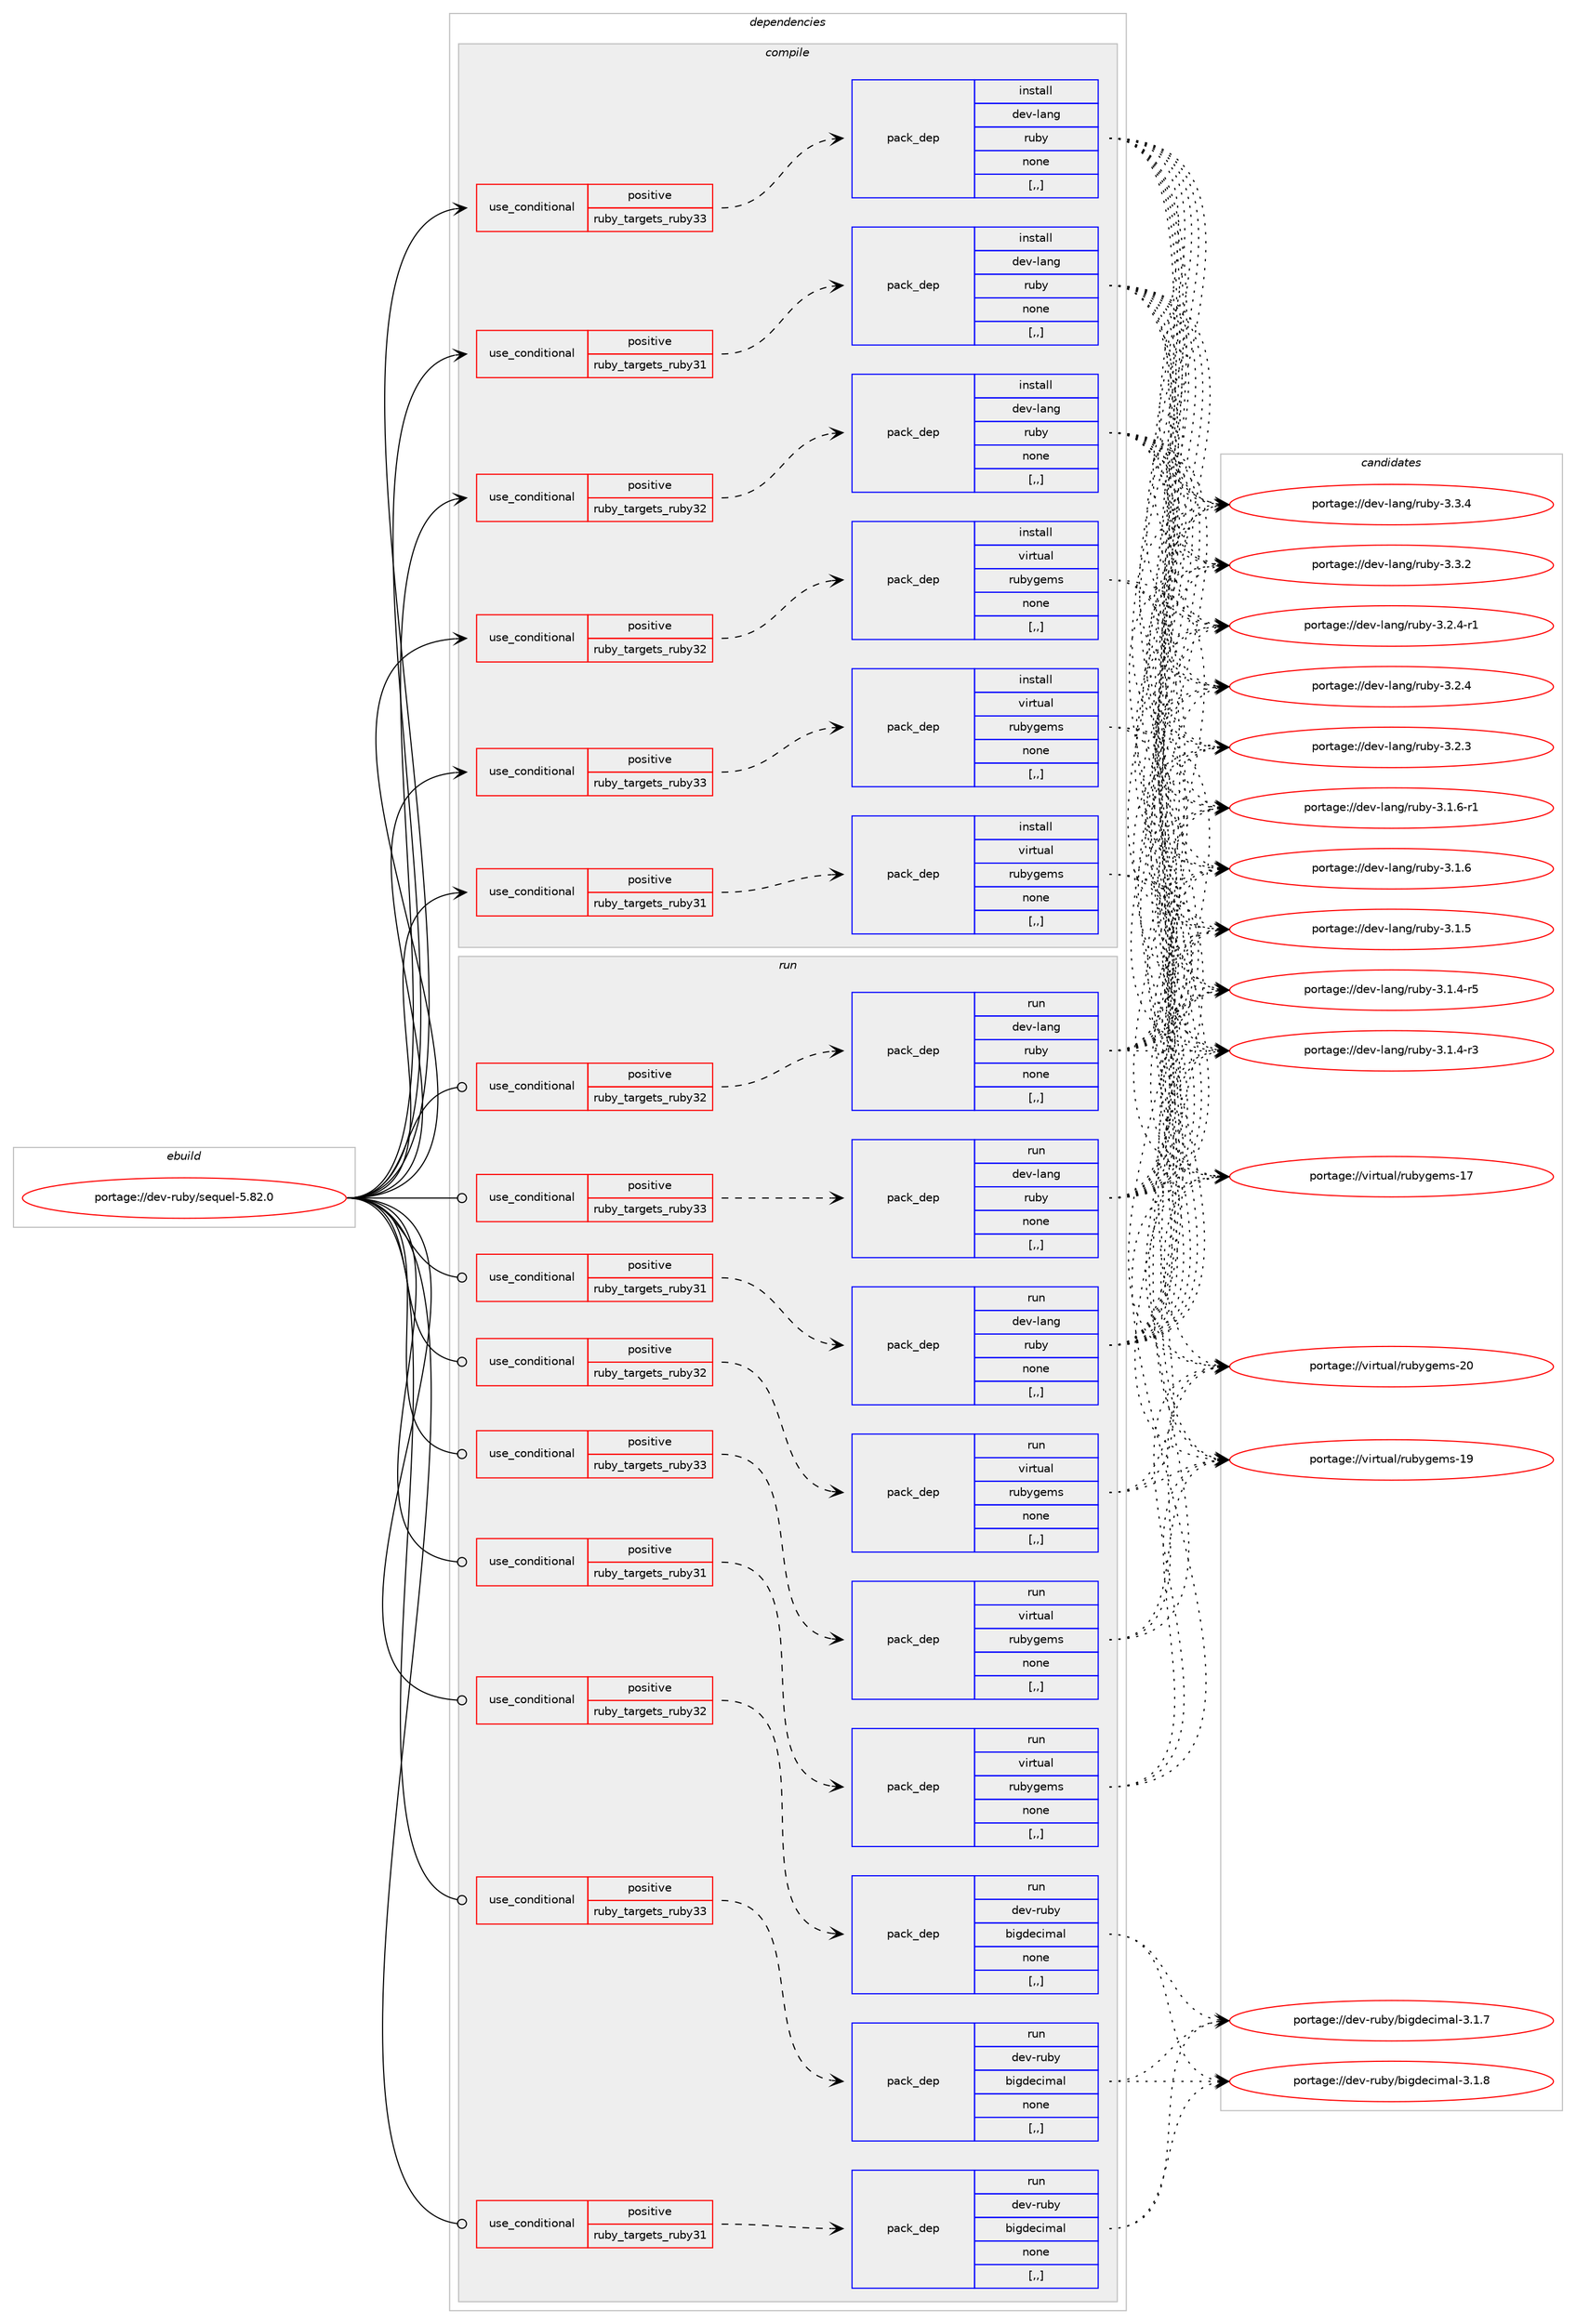 digraph prolog {

# *************
# Graph options
# *************

newrank=true;
concentrate=true;
compound=true;
graph [rankdir=LR,fontname=Helvetica,fontsize=10,ranksep=1.5];#, ranksep=2.5, nodesep=0.2];
edge  [arrowhead=vee];
node  [fontname=Helvetica,fontsize=10];

# **********
# The ebuild
# **********

subgraph cluster_leftcol {
color=gray;
rank=same;
label=<<i>ebuild</i>>;
id [label="portage://dev-ruby/sequel-5.82.0", color=red, width=4, href="../dev-ruby/sequel-5.82.0.svg"];
}

# ****************
# The dependencies
# ****************

subgraph cluster_midcol {
color=gray;
label=<<i>dependencies</i>>;
subgraph cluster_compile {
fillcolor="#eeeeee";
style=filled;
label=<<i>compile</i>>;
subgraph cond56059 {
dependency201991 [label=<<TABLE BORDER="0" CELLBORDER="1" CELLSPACING="0" CELLPADDING="4"><TR><TD ROWSPAN="3" CELLPADDING="10">use_conditional</TD></TR><TR><TD>positive</TD></TR><TR><TD>ruby_targets_ruby31</TD></TR></TABLE>>, shape=none, color=red];
subgraph pack144541 {
dependency201992 [label=<<TABLE BORDER="0" CELLBORDER="1" CELLSPACING="0" CELLPADDING="4" WIDTH="220"><TR><TD ROWSPAN="6" CELLPADDING="30">pack_dep</TD></TR><TR><TD WIDTH="110">install</TD></TR><TR><TD>dev-lang</TD></TR><TR><TD>ruby</TD></TR><TR><TD>none</TD></TR><TR><TD>[,,]</TD></TR></TABLE>>, shape=none, color=blue];
}
dependency201991:e -> dependency201992:w [weight=20,style="dashed",arrowhead="vee"];
}
id:e -> dependency201991:w [weight=20,style="solid",arrowhead="vee"];
subgraph cond56060 {
dependency201993 [label=<<TABLE BORDER="0" CELLBORDER="1" CELLSPACING="0" CELLPADDING="4"><TR><TD ROWSPAN="3" CELLPADDING="10">use_conditional</TD></TR><TR><TD>positive</TD></TR><TR><TD>ruby_targets_ruby31</TD></TR></TABLE>>, shape=none, color=red];
subgraph pack144542 {
dependency201994 [label=<<TABLE BORDER="0" CELLBORDER="1" CELLSPACING="0" CELLPADDING="4" WIDTH="220"><TR><TD ROWSPAN="6" CELLPADDING="30">pack_dep</TD></TR><TR><TD WIDTH="110">install</TD></TR><TR><TD>virtual</TD></TR><TR><TD>rubygems</TD></TR><TR><TD>none</TD></TR><TR><TD>[,,]</TD></TR></TABLE>>, shape=none, color=blue];
}
dependency201993:e -> dependency201994:w [weight=20,style="dashed",arrowhead="vee"];
}
id:e -> dependency201993:w [weight=20,style="solid",arrowhead="vee"];
subgraph cond56061 {
dependency201995 [label=<<TABLE BORDER="0" CELLBORDER="1" CELLSPACING="0" CELLPADDING="4"><TR><TD ROWSPAN="3" CELLPADDING="10">use_conditional</TD></TR><TR><TD>positive</TD></TR><TR><TD>ruby_targets_ruby32</TD></TR></TABLE>>, shape=none, color=red];
subgraph pack144543 {
dependency201996 [label=<<TABLE BORDER="0" CELLBORDER="1" CELLSPACING="0" CELLPADDING="4" WIDTH="220"><TR><TD ROWSPAN="6" CELLPADDING="30">pack_dep</TD></TR><TR><TD WIDTH="110">install</TD></TR><TR><TD>dev-lang</TD></TR><TR><TD>ruby</TD></TR><TR><TD>none</TD></TR><TR><TD>[,,]</TD></TR></TABLE>>, shape=none, color=blue];
}
dependency201995:e -> dependency201996:w [weight=20,style="dashed",arrowhead="vee"];
}
id:e -> dependency201995:w [weight=20,style="solid",arrowhead="vee"];
subgraph cond56062 {
dependency201997 [label=<<TABLE BORDER="0" CELLBORDER="1" CELLSPACING="0" CELLPADDING="4"><TR><TD ROWSPAN="3" CELLPADDING="10">use_conditional</TD></TR><TR><TD>positive</TD></TR><TR><TD>ruby_targets_ruby32</TD></TR></TABLE>>, shape=none, color=red];
subgraph pack144544 {
dependency201998 [label=<<TABLE BORDER="0" CELLBORDER="1" CELLSPACING="0" CELLPADDING="4" WIDTH="220"><TR><TD ROWSPAN="6" CELLPADDING="30">pack_dep</TD></TR><TR><TD WIDTH="110">install</TD></TR><TR><TD>virtual</TD></TR><TR><TD>rubygems</TD></TR><TR><TD>none</TD></TR><TR><TD>[,,]</TD></TR></TABLE>>, shape=none, color=blue];
}
dependency201997:e -> dependency201998:w [weight=20,style="dashed",arrowhead="vee"];
}
id:e -> dependency201997:w [weight=20,style="solid",arrowhead="vee"];
subgraph cond56063 {
dependency201999 [label=<<TABLE BORDER="0" CELLBORDER="1" CELLSPACING="0" CELLPADDING="4"><TR><TD ROWSPAN="3" CELLPADDING="10">use_conditional</TD></TR><TR><TD>positive</TD></TR><TR><TD>ruby_targets_ruby33</TD></TR></TABLE>>, shape=none, color=red];
subgraph pack144545 {
dependency202000 [label=<<TABLE BORDER="0" CELLBORDER="1" CELLSPACING="0" CELLPADDING="4" WIDTH="220"><TR><TD ROWSPAN="6" CELLPADDING="30">pack_dep</TD></TR><TR><TD WIDTH="110">install</TD></TR><TR><TD>dev-lang</TD></TR><TR><TD>ruby</TD></TR><TR><TD>none</TD></TR><TR><TD>[,,]</TD></TR></TABLE>>, shape=none, color=blue];
}
dependency201999:e -> dependency202000:w [weight=20,style="dashed",arrowhead="vee"];
}
id:e -> dependency201999:w [weight=20,style="solid",arrowhead="vee"];
subgraph cond56064 {
dependency202001 [label=<<TABLE BORDER="0" CELLBORDER="1" CELLSPACING="0" CELLPADDING="4"><TR><TD ROWSPAN="3" CELLPADDING="10">use_conditional</TD></TR><TR><TD>positive</TD></TR><TR><TD>ruby_targets_ruby33</TD></TR></TABLE>>, shape=none, color=red];
subgraph pack144546 {
dependency202002 [label=<<TABLE BORDER="0" CELLBORDER="1" CELLSPACING="0" CELLPADDING="4" WIDTH="220"><TR><TD ROWSPAN="6" CELLPADDING="30">pack_dep</TD></TR><TR><TD WIDTH="110">install</TD></TR><TR><TD>virtual</TD></TR><TR><TD>rubygems</TD></TR><TR><TD>none</TD></TR><TR><TD>[,,]</TD></TR></TABLE>>, shape=none, color=blue];
}
dependency202001:e -> dependency202002:w [weight=20,style="dashed",arrowhead="vee"];
}
id:e -> dependency202001:w [weight=20,style="solid",arrowhead="vee"];
}
subgraph cluster_compileandrun {
fillcolor="#eeeeee";
style=filled;
label=<<i>compile and run</i>>;
}
subgraph cluster_run {
fillcolor="#eeeeee";
style=filled;
label=<<i>run</i>>;
subgraph cond56065 {
dependency202003 [label=<<TABLE BORDER="0" CELLBORDER="1" CELLSPACING="0" CELLPADDING="4"><TR><TD ROWSPAN="3" CELLPADDING="10">use_conditional</TD></TR><TR><TD>positive</TD></TR><TR><TD>ruby_targets_ruby31</TD></TR></TABLE>>, shape=none, color=red];
subgraph pack144547 {
dependency202004 [label=<<TABLE BORDER="0" CELLBORDER="1" CELLSPACING="0" CELLPADDING="4" WIDTH="220"><TR><TD ROWSPAN="6" CELLPADDING="30">pack_dep</TD></TR><TR><TD WIDTH="110">run</TD></TR><TR><TD>dev-lang</TD></TR><TR><TD>ruby</TD></TR><TR><TD>none</TD></TR><TR><TD>[,,]</TD></TR></TABLE>>, shape=none, color=blue];
}
dependency202003:e -> dependency202004:w [weight=20,style="dashed",arrowhead="vee"];
}
id:e -> dependency202003:w [weight=20,style="solid",arrowhead="odot"];
subgraph cond56066 {
dependency202005 [label=<<TABLE BORDER="0" CELLBORDER="1" CELLSPACING="0" CELLPADDING="4"><TR><TD ROWSPAN="3" CELLPADDING="10">use_conditional</TD></TR><TR><TD>positive</TD></TR><TR><TD>ruby_targets_ruby31</TD></TR></TABLE>>, shape=none, color=red];
subgraph pack144548 {
dependency202006 [label=<<TABLE BORDER="0" CELLBORDER="1" CELLSPACING="0" CELLPADDING="4" WIDTH="220"><TR><TD ROWSPAN="6" CELLPADDING="30">pack_dep</TD></TR><TR><TD WIDTH="110">run</TD></TR><TR><TD>dev-ruby</TD></TR><TR><TD>bigdecimal</TD></TR><TR><TD>none</TD></TR><TR><TD>[,,]</TD></TR></TABLE>>, shape=none, color=blue];
}
dependency202005:e -> dependency202006:w [weight=20,style="dashed",arrowhead="vee"];
}
id:e -> dependency202005:w [weight=20,style="solid",arrowhead="odot"];
subgraph cond56067 {
dependency202007 [label=<<TABLE BORDER="0" CELLBORDER="1" CELLSPACING="0" CELLPADDING="4"><TR><TD ROWSPAN="3" CELLPADDING="10">use_conditional</TD></TR><TR><TD>positive</TD></TR><TR><TD>ruby_targets_ruby31</TD></TR></TABLE>>, shape=none, color=red];
subgraph pack144549 {
dependency202008 [label=<<TABLE BORDER="0" CELLBORDER="1" CELLSPACING="0" CELLPADDING="4" WIDTH="220"><TR><TD ROWSPAN="6" CELLPADDING="30">pack_dep</TD></TR><TR><TD WIDTH="110">run</TD></TR><TR><TD>virtual</TD></TR><TR><TD>rubygems</TD></TR><TR><TD>none</TD></TR><TR><TD>[,,]</TD></TR></TABLE>>, shape=none, color=blue];
}
dependency202007:e -> dependency202008:w [weight=20,style="dashed",arrowhead="vee"];
}
id:e -> dependency202007:w [weight=20,style="solid",arrowhead="odot"];
subgraph cond56068 {
dependency202009 [label=<<TABLE BORDER="0" CELLBORDER="1" CELLSPACING="0" CELLPADDING="4"><TR><TD ROWSPAN="3" CELLPADDING="10">use_conditional</TD></TR><TR><TD>positive</TD></TR><TR><TD>ruby_targets_ruby32</TD></TR></TABLE>>, shape=none, color=red];
subgraph pack144550 {
dependency202010 [label=<<TABLE BORDER="0" CELLBORDER="1" CELLSPACING="0" CELLPADDING="4" WIDTH="220"><TR><TD ROWSPAN="6" CELLPADDING="30">pack_dep</TD></TR><TR><TD WIDTH="110">run</TD></TR><TR><TD>dev-lang</TD></TR><TR><TD>ruby</TD></TR><TR><TD>none</TD></TR><TR><TD>[,,]</TD></TR></TABLE>>, shape=none, color=blue];
}
dependency202009:e -> dependency202010:w [weight=20,style="dashed",arrowhead="vee"];
}
id:e -> dependency202009:w [weight=20,style="solid",arrowhead="odot"];
subgraph cond56069 {
dependency202011 [label=<<TABLE BORDER="0" CELLBORDER="1" CELLSPACING="0" CELLPADDING="4"><TR><TD ROWSPAN="3" CELLPADDING="10">use_conditional</TD></TR><TR><TD>positive</TD></TR><TR><TD>ruby_targets_ruby32</TD></TR></TABLE>>, shape=none, color=red];
subgraph pack144551 {
dependency202012 [label=<<TABLE BORDER="0" CELLBORDER="1" CELLSPACING="0" CELLPADDING="4" WIDTH="220"><TR><TD ROWSPAN="6" CELLPADDING="30">pack_dep</TD></TR><TR><TD WIDTH="110">run</TD></TR><TR><TD>dev-ruby</TD></TR><TR><TD>bigdecimal</TD></TR><TR><TD>none</TD></TR><TR><TD>[,,]</TD></TR></TABLE>>, shape=none, color=blue];
}
dependency202011:e -> dependency202012:w [weight=20,style="dashed",arrowhead="vee"];
}
id:e -> dependency202011:w [weight=20,style="solid",arrowhead="odot"];
subgraph cond56070 {
dependency202013 [label=<<TABLE BORDER="0" CELLBORDER="1" CELLSPACING="0" CELLPADDING="4"><TR><TD ROWSPAN="3" CELLPADDING="10">use_conditional</TD></TR><TR><TD>positive</TD></TR><TR><TD>ruby_targets_ruby32</TD></TR></TABLE>>, shape=none, color=red];
subgraph pack144552 {
dependency202014 [label=<<TABLE BORDER="0" CELLBORDER="1" CELLSPACING="0" CELLPADDING="4" WIDTH="220"><TR><TD ROWSPAN="6" CELLPADDING="30">pack_dep</TD></TR><TR><TD WIDTH="110">run</TD></TR><TR><TD>virtual</TD></TR><TR><TD>rubygems</TD></TR><TR><TD>none</TD></TR><TR><TD>[,,]</TD></TR></TABLE>>, shape=none, color=blue];
}
dependency202013:e -> dependency202014:w [weight=20,style="dashed",arrowhead="vee"];
}
id:e -> dependency202013:w [weight=20,style="solid",arrowhead="odot"];
subgraph cond56071 {
dependency202015 [label=<<TABLE BORDER="0" CELLBORDER="1" CELLSPACING="0" CELLPADDING="4"><TR><TD ROWSPAN="3" CELLPADDING="10">use_conditional</TD></TR><TR><TD>positive</TD></TR><TR><TD>ruby_targets_ruby33</TD></TR></TABLE>>, shape=none, color=red];
subgraph pack144553 {
dependency202016 [label=<<TABLE BORDER="0" CELLBORDER="1" CELLSPACING="0" CELLPADDING="4" WIDTH="220"><TR><TD ROWSPAN="6" CELLPADDING="30">pack_dep</TD></TR><TR><TD WIDTH="110">run</TD></TR><TR><TD>dev-lang</TD></TR><TR><TD>ruby</TD></TR><TR><TD>none</TD></TR><TR><TD>[,,]</TD></TR></TABLE>>, shape=none, color=blue];
}
dependency202015:e -> dependency202016:w [weight=20,style="dashed",arrowhead="vee"];
}
id:e -> dependency202015:w [weight=20,style="solid",arrowhead="odot"];
subgraph cond56072 {
dependency202017 [label=<<TABLE BORDER="0" CELLBORDER="1" CELLSPACING="0" CELLPADDING="4"><TR><TD ROWSPAN="3" CELLPADDING="10">use_conditional</TD></TR><TR><TD>positive</TD></TR><TR><TD>ruby_targets_ruby33</TD></TR></TABLE>>, shape=none, color=red];
subgraph pack144554 {
dependency202018 [label=<<TABLE BORDER="0" CELLBORDER="1" CELLSPACING="0" CELLPADDING="4" WIDTH="220"><TR><TD ROWSPAN="6" CELLPADDING="30">pack_dep</TD></TR><TR><TD WIDTH="110">run</TD></TR><TR><TD>dev-ruby</TD></TR><TR><TD>bigdecimal</TD></TR><TR><TD>none</TD></TR><TR><TD>[,,]</TD></TR></TABLE>>, shape=none, color=blue];
}
dependency202017:e -> dependency202018:w [weight=20,style="dashed",arrowhead="vee"];
}
id:e -> dependency202017:w [weight=20,style="solid",arrowhead="odot"];
subgraph cond56073 {
dependency202019 [label=<<TABLE BORDER="0" CELLBORDER="1" CELLSPACING="0" CELLPADDING="4"><TR><TD ROWSPAN="3" CELLPADDING="10">use_conditional</TD></TR><TR><TD>positive</TD></TR><TR><TD>ruby_targets_ruby33</TD></TR></TABLE>>, shape=none, color=red];
subgraph pack144555 {
dependency202020 [label=<<TABLE BORDER="0" CELLBORDER="1" CELLSPACING="0" CELLPADDING="4" WIDTH="220"><TR><TD ROWSPAN="6" CELLPADDING="30">pack_dep</TD></TR><TR><TD WIDTH="110">run</TD></TR><TR><TD>virtual</TD></TR><TR><TD>rubygems</TD></TR><TR><TD>none</TD></TR><TR><TD>[,,]</TD></TR></TABLE>>, shape=none, color=blue];
}
dependency202019:e -> dependency202020:w [weight=20,style="dashed",arrowhead="vee"];
}
id:e -> dependency202019:w [weight=20,style="solid",arrowhead="odot"];
}
}

# **************
# The candidates
# **************

subgraph cluster_choices {
rank=same;
color=gray;
label=<<i>candidates</i>>;

subgraph choice144541 {
color=black;
nodesep=1;
choice10010111845108971101034711411798121455146514652 [label="portage://dev-lang/ruby-3.3.4", color=red, width=4,href="../dev-lang/ruby-3.3.4.svg"];
choice10010111845108971101034711411798121455146514650 [label="portage://dev-lang/ruby-3.3.2", color=red, width=4,href="../dev-lang/ruby-3.3.2.svg"];
choice100101118451089711010347114117981214551465046524511449 [label="portage://dev-lang/ruby-3.2.4-r1", color=red, width=4,href="../dev-lang/ruby-3.2.4-r1.svg"];
choice10010111845108971101034711411798121455146504652 [label="portage://dev-lang/ruby-3.2.4", color=red, width=4,href="../dev-lang/ruby-3.2.4.svg"];
choice10010111845108971101034711411798121455146504651 [label="portage://dev-lang/ruby-3.2.3", color=red, width=4,href="../dev-lang/ruby-3.2.3.svg"];
choice100101118451089711010347114117981214551464946544511449 [label="portage://dev-lang/ruby-3.1.6-r1", color=red, width=4,href="../dev-lang/ruby-3.1.6-r1.svg"];
choice10010111845108971101034711411798121455146494654 [label="portage://dev-lang/ruby-3.1.6", color=red, width=4,href="../dev-lang/ruby-3.1.6.svg"];
choice10010111845108971101034711411798121455146494653 [label="portage://dev-lang/ruby-3.1.5", color=red, width=4,href="../dev-lang/ruby-3.1.5.svg"];
choice100101118451089711010347114117981214551464946524511453 [label="portage://dev-lang/ruby-3.1.4-r5", color=red, width=4,href="../dev-lang/ruby-3.1.4-r5.svg"];
choice100101118451089711010347114117981214551464946524511451 [label="portage://dev-lang/ruby-3.1.4-r3", color=red, width=4,href="../dev-lang/ruby-3.1.4-r3.svg"];
dependency201992:e -> choice10010111845108971101034711411798121455146514652:w [style=dotted,weight="100"];
dependency201992:e -> choice10010111845108971101034711411798121455146514650:w [style=dotted,weight="100"];
dependency201992:e -> choice100101118451089711010347114117981214551465046524511449:w [style=dotted,weight="100"];
dependency201992:e -> choice10010111845108971101034711411798121455146504652:w [style=dotted,weight="100"];
dependency201992:e -> choice10010111845108971101034711411798121455146504651:w [style=dotted,weight="100"];
dependency201992:e -> choice100101118451089711010347114117981214551464946544511449:w [style=dotted,weight="100"];
dependency201992:e -> choice10010111845108971101034711411798121455146494654:w [style=dotted,weight="100"];
dependency201992:e -> choice10010111845108971101034711411798121455146494653:w [style=dotted,weight="100"];
dependency201992:e -> choice100101118451089711010347114117981214551464946524511453:w [style=dotted,weight="100"];
dependency201992:e -> choice100101118451089711010347114117981214551464946524511451:w [style=dotted,weight="100"];
}
subgraph choice144542 {
color=black;
nodesep=1;
choice118105114116117971084711411798121103101109115455048 [label="portage://virtual/rubygems-20", color=red, width=4,href="../virtual/rubygems-20.svg"];
choice118105114116117971084711411798121103101109115454957 [label="portage://virtual/rubygems-19", color=red, width=4,href="../virtual/rubygems-19.svg"];
choice118105114116117971084711411798121103101109115454955 [label="portage://virtual/rubygems-17", color=red, width=4,href="../virtual/rubygems-17.svg"];
dependency201994:e -> choice118105114116117971084711411798121103101109115455048:w [style=dotted,weight="100"];
dependency201994:e -> choice118105114116117971084711411798121103101109115454957:w [style=dotted,weight="100"];
dependency201994:e -> choice118105114116117971084711411798121103101109115454955:w [style=dotted,weight="100"];
}
subgraph choice144543 {
color=black;
nodesep=1;
choice10010111845108971101034711411798121455146514652 [label="portage://dev-lang/ruby-3.3.4", color=red, width=4,href="../dev-lang/ruby-3.3.4.svg"];
choice10010111845108971101034711411798121455146514650 [label="portage://dev-lang/ruby-3.3.2", color=red, width=4,href="../dev-lang/ruby-3.3.2.svg"];
choice100101118451089711010347114117981214551465046524511449 [label="portage://dev-lang/ruby-3.2.4-r1", color=red, width=4,href="../dev-lang/ruby-3.2.4-r1.svg"];
choice10010111845108971101034711411798121455146504652 [label="portage://dev-lang/ruby-3.2.4", color=red, width=4,href="../dev-lang/ruby-3.2.4.svg"];
choice10010111845108971101034711411798121455146504651 [label="portage://dev-lang/ruby-3.2.3", color=red, width=4,href="../dev-lang/ruby-3.2.3.svg"];
choice100101118451089711010347114117981214551464946544511449 [label="portage://dev-lang/ruby-3.1.6-r1", color=red, width=4,href="../dev-lang/ruby-3.1.6-r1.svg"];
choice10010111845108971101034711411798121455146494654 [label="portage://dev-lang/ruby-3.1.6", color=red, width=4,href="../dev-lang/ruby-3.1.6.svg"];
choice10010111845108971101034711411798121455146494653 [label="portage://dev-lang/ruby-3.1.5", color=red, width=4,href="../dev-lang/ruby-3.1.5.svg"];
choice100101118451089711010347114117981214551464946524511453 [label="portage://dev-lang/ruby-3.1.4-r5", color=red, width=4,href="../dev-lang/ruby-3.1.4-r5.svg"];
choice100101118451089711010347114117981214551464946524511451 [label="portage://dev-lang/ruby-3.1.4-r3", color=red, width=4,href="../dev-lang/ruby-3.1.4-r3.svg"];
dependency201996:e -> choice10010111845108971101034711411798121455146514652:w [style=dotted,weight="100"];
dependency201996:e -> choice10010111845108971101034711411798121455146514650:w [style=dotted,weight="100"];
dependency201996:e -> choice100101118451089711010347114117981214551465046524511449:w [style=dotted,weight="100"];
dependency201996:e -> choice10010111845108971101034711411798121455146504652:w [style=dotted,weight="100"];
dependency201996:e -> choice10010111845108971101034711411798121455146504651:w [style=dotted,weight="100"];
dependency201996:e -> choice100101118451089711010347114117981214551464946544511449:w [style=dotted,weight="100"];
dependency201996:e -> choice10010111845108971101034711411798121455146494654:w [style=dotted,weight="100"];
dependency201996:e -> choice10010111845108971101034711411798121455146494653:w [style=dotted,weight="100"];
dependency201996:e -> choice100101118451089711010347114117981214551464946524511453:w [style=dotted,weight="100"];
dependency201996:e -> choice100101118451089711010347114117981214551464946524511451:w [style=dotted,weight="100"];
}
subgraph choice144544 {
color=black;
nodesep=1;
choice118105114116117971084711411798121103101109115455048 [label="portage://virtual/rubygems-20", color=red, width=4,href="../virtual/rubygems-20.svg"];
choice118105114116117971084711411798121103101109115454957 [label="portage://virtual/rubygems-19", color=red, width=4,href="../virtual/rubygems-19.svg"];
choice118105114116117971084711411798121103101109115454955 [label="portage://virtual/rubygems-17", color=red, width=4,href="../virtual/rubygems-17.svg"];
dependency201998:e -> choice118105114116117971084711411798121103101109115455048:w [style=dotted,weight="100"];
dependency201998:e -> choice118105114116117971084711411798121103101109115454957:w [style=dotted,weight="100"];
dependency201998:e -> choice118105114116117971084711411798121103101109115454955:w [style=dotted,weight="100"];
}
subgraph choice144545 {
color=black;
nodesep=1;
choice10010111845108971101034711411798121455146514652 [label="portage://dev-lang/ruby-3.3.4", color=red, width=4,href="../dev-lang/ruby-3.3.4.svg"];
choice10010111845108971101034711411798121455146514650 [label="portage://dev-lang/ruby-3.3.2", color=red, width=4,href="../dev-lang/ruby-3.3.2.svg"];
choice100101118451089711010347114117981214551465046524511449 [label="portage://dev-lang/ruby-3.2.4-r1", color=red, width=4,href="../dev-lang/ruby-3.2.4-r1.svg"];
choice10010111845108971101034711411798121455146504652 [label="portage://dev-lang/ruby-3.2.4", color=red, width=4,href="../dev-lang/ruby-3.2.4.svg"];
choice10010111845108971101034711411798121455146504651 [label="portage://dev-lang/ruby-3.2.3", color=red, width=4,href="../dev-lang/ruby-3.2.3.svg"];
choice100101118451089711010347114117981214551464946544511449 [label="portage://dev-lang/ruby-3.1.6-r1", color=red, width=4,href="../dev-lang/ruby-3.1.6-r1.svg"];
choice10010111845108971101034711411798121455146494654 [label="portage://dev-lang/ruby-3.1.6", color=red, width=4,href="../dev-lang/ruby-3.1.6.svg"];
choice10010111845108971101034711411798121455146494653 [label="portage://dev-lang/ruby-3.1.5", color=red, width=4,href="../dev-lang/ruby-3.1.5.svg"];
choice100101118451089711010347114117981214551464946524511453 [label="portage://dev-lang/ruby-3.1.4-r5", color=red, width=4,href="../dev-lang/ruby-3.1.4-r5.svg"];
choice100101118451089711010347114117981214551464946524511451 [label="portage://dev-lang/ruby-3.1.4-r3", color=red, width=4,href="../dev-lang/ruby-3.1.4-r3.svg"];
dependency202000:e -> choice10010111845108971101034711411798121455146514652:w [style=dotted,weight="100"];
dependency202000:e -> choice10010111845108971101034711411798121455146514650:w [style=dotted,weight="100"];
dependency202000:e -> choice100101118451089711010347114117981214551465046524511449:w [style=dotted,weight="100"];
dependency202000:e -> choice10010111845108971101034711411798121455146504652:w [style=dotted,weight="100"];
dependency202000:e -> choice10010111845108971101034711411798121455146504651:w [style=dotted,weight="100"];
dependency202000:e -> choice100101118451089711010347114117981214551464946544511449:w [style=dotted,weight="100"];
dependency202000:e -> choice10010111845108971101034711411798121455146494654:w [style=dotted,weight="100"];
dependency202000:e -> choice10010111845108971101034711411798121455146494653:w [style=dotted,weight="100"];
dependency202000:e -> choice100101118451089711010347114117981214551464946524511453:w [style=dotted,weight="100"];
dependency202000:e -> choice100101118451089711010347114117981214551464946524511451:w [style=dotted,weight="100"];
}
subgraph choice144546 {
color=black;
nodesep=1;
choice118105114116117971084711411798121103101109115455048 [label="portage://virtual/rubygems-20", color=red, width=4,href="../virtual/rubygems-20.svg"];
choice118105114116117971084711411798121103101109115454957 [label="portage://virtual/rubygems-19", color=red, width=4,href="../virtual/rubygems-19.svg"];
choice118105114116117971084711411798121103101109115454955 [label="portage://virtual/rubygems-17", color=red, width=4,href="../virtual/rubygems-17.svg"];
dependency202002:e -> choice118105114116117971084711411798121103101109115455048:w [style=dotted,weight="100"];
dependency202002:e -> choice118105114116117971084711411798121103101109115454957:w [style=dotted,weight="100"];
dependency202002:e -> choice118105114116117971084711411798121103101109115454955:w [style=dotted,weight="100"];
}
subgraph choice144547 {
color=black;
nodesep=1;
choice10010111845108971101034711411798121455146514652 [label="portage://dev-lang/ruby-3.3.4", color=red, width=4,href="../dev-lang/ruby-3.3.4.svg"];
choice10010111845108971101034711411798121455146514650 [label="portage://dev-lang/ruby-3.3.2", color=red, width=4,href="../dev-lang/ruby-3.3.2.svg"];
choice100101118451089711010347114117981214551465046524511449 [label="portage://dev-lang/ruby-3.2.4-r1", color=red, width=4,href="../dev-lang/ruby-3.2.4-r1.svg"];
choice10010111845108971101034711411798121455146504652 [label="portage://dev-lang/ruby-3.2.4", color=red, width=4,href="../dev-lang/ruby-3.2.4.svg"];
choice10010111845108971101034711411798121455146504651 [label="portage://dev-lang/ruby-3.2.3", color=red, width=4,href="../dev-lang/ruby-3.2.3.svg"];
choice100101118451089711010347114117981214551464946544511449 [label="portage://dev-lang/ruby-3.1.6-r1", color=red, width=4,href="../dev-lang/ruby-3.1.6-r1.svg"];
choice10010111845108971101034711411798121455146494654 [label="portage://dev-lang/ruby-3.1.6", color=red, width=4,href="../dev-lang/ruby-3.1.6.svg"];
choice10010111845108971101034711411798121455146494653 [label="portage://dev-lang/ruby-3.1.5", color=red, width=4,href="../dev-lang/ruby-3.1.5.svg"];
choice100101118451089711010347114117981214551464946524511453 [label="portage://dev-lang/ruby-3.1.4-r5", color=red, width=4,href="../dev-lang/ruby-3.1.4-r5.svg"];
choice100101118451089711010347114117981214551464946524511451 [label="portage://dev-lang/ruby-3.1.4-r3", color=red, width=4,href="../dev-lang/ruby-3.1.4-r3.svg"];
dependency202004:e -> choice10010111845108971101034711411798121455146514652:w [style=dotted,weight="100"];
dependency202004:e -> choice10010111845108971101034711411798121455146514650:w [style=dotted,weight="100"];
dependency202004:e -> choice100101118451089711010347114117981214551465046524511449:w [style=dotted,weight="100"];
dependency202004:e -> choice10010111845108971101034711411798121455146504652:w [style=dotted,weight="100"];
dependency202004:e -> choice10010111845108971101034711411798121455146504651:w [style=dotted,weight="100"];
dependency202004:e -> choice100101118451089711010347114117981214551464946544511449:w [style=dotted,weight="100"];
dependency202004:e -> choice10010111845108971101034711411798121455146494654:w [style=dotted,weight="100"];
dependency202004:e -> choice10010111845108971101034711411798121455146494653:w [style=dotted,weight="100"];
dependency202004:e -> choice100101118451089711010347114117981214551464946524511453:w [style=dotted,weight="100"];
dependency202004:e -> choice100101118451089711010347114117981214551464946524511451:w [style=dotted,weight="100"];
}
subgraph choice144548 {
color=black;
nodesep=1;
choice100101118451141179812147981051031001019910510997108455146494656 [label="portage://dev-ruby/bigdecimal-3.1.8", color=red, width=4,href="../dev-ruby/bigdecimal-3.1.8.svg"];
choice100101118451141179812147981051031001019910510997108455146494655 [label="portage://dev-ruby/bigdecimal-3.1.7", color=red, width=4,href="../dev-ruby/bigdecimal-3.1.7.svg"];
dependency202006:e -> choice100101118451141179812147981051031001019910510997108455146494656:w [style=dotted,weight="100"];
dependency202006:e -> choice100101118451141179812147981051031001019910510997108455146494655:w [style=dotted,weight="100"];
}
subgraph choice144549 {
color=black;
nodesep=1;
choice118105114116117971084711411798121103101109115455048 [label="portage://virtual/rubygems-20", color=red, width=4,href="../virtual/rubygems-20.svg"];
choice118105114116117971084711411798121103101109115454957 [label="portage://virtual/rubygems-19", color=red, width=4,href="../virtual/rubygems-19.svg"];
choice118105114116117971084711411798121103101109115454955 [label="portage://virtual/rubygems-17", color=red, width=4,href="../virtual/rubygems-17.svg"];
dependency202008:e -> choice118105114116117971084711411798121103101109115455048:w [style=dotted,weight="100"];
dependency202008:e -> choice118105114116117971084711411798121103101109115454957:w [style=dotted,weight="100"];
dependency202008:e -> choice118105114116117971084711411798121103101109115454955:w [style=dotted,weight="100"];
}
subgraph choice144550 {
color=black;
nodesep=1;
choice10010111845108971101034711411798121455146514652 [label="portage://dev-lang/ruby-3.3.4", color=red, width=4,href="../dev-lang/ruby-3.3.4.svg"];
choice10010111845108971101034711411798121455146514650 [label="portage://dev-lang/ruby-3.3.2", color=red, width=4,href="../dev-lang/ruby-3.3.2.svg"];
choice100101118451089711010347114117981214551465046524511449 [label="portage://dev-lang/ruby-3.2.4-r1", color=red, width=4,href="../dev-lang/ruby-3.2.4-r1.svg"];
choice10010111845108971101034711411798121455146504652 [label="portage://dev-lang/ruby-3.2.4", color=red, width=4,href="../dev-lang/ruby-3.2.4.svg"];
choice10010111845108971101034711411798121455146504651 [label="portage://dev-lang/ruby-3.2.3", color=red, width=4,href="../dev-lang/ruby-3.2.3.svg"];
choice100101118451089711010347114117981214551464946544511449 [label="portage://dev-lang/ruby-3.1.6-r1", color=red, width=4,href="../dev-lang/ruby-3.1.6-r1.svg"];
choice10010111845108971101034711411798121455146494654 [label="portage://dev-lang/ruby-3.1.6", color=red, width=4,href="../dev-lang/ruby-3.1.6.svg"];
choice10010111845108971101034711411798121455146494653 [label="portage://dev-lang/ruby-3.1.5", color=red, width=4,href="../dev-lang/ruby-3.1.5.svg"];
choice100101118451089711010347114117981214551464946524511453 [label="portage://dev-lang/ruby-3.1.4-r5", color=red, width=4,href="../dev-lang/ruby-3.1.4-r5.svg"];
choice100101118451089711010347114117981214551464946524511451 [label="portage://dev-lang/ruby-3.1.4-r3", color=red, width=4,href="../dev-lang/ruby-3.1.4-r3.svg"];
dependency202010:e -> choice10010111845108971101034711411798121455146514652:w [style=dotted,weight="100"];
dependency202010:e -> choice10010111845108971101034711411798121455146514650:w [style=dotted,weight="100"];
dependency202010:e -> choice100101118451089711010347114117981214551465046524511449:w [style=dotted,weight="100"];
dependency202010:e -> choice10010111845108971101034711411798121455146504652:w [style=dotted,weight="100"];
dependency202010:e -> choice10010111845108971101034711411798121455146504651:w [style=dotted,weight="100"];
dependency202010:e -> choice100101118451089711010347114117981214551464946544511449:w [style=dotted,weight="100"];
dependency202010:e -> choice10010111845108971101034711411798121455146494654:w [style=dotted,weight="100"];
dependency202010:e -> choice10010111845108971101034711411798121455146494653:w [style=dotted,weight="100"];
dependency202010:e -> choice100101118451089711010347114117981214551464946524511453:w [style=dotted,weight="100"];
dependency202010:e -> choice100101118451089711010347114117981214551464946524511451:w [style=dotted,weight="100"];
}
subgraph choice144551 {
color=black;
nodesep=1;
choice100101118451141179812147981051031001019910510997108455146494656 [label="portage://dev-ruby/bigdecimal-3.1.8", color=red, width=4,href="../dev-ruby/bigdecimal-3.1.8.svg"];
choice100101118451141179812147981051031001019910510997108455146494655 [label="portage://dev-ruby/bigdecimal-3.1.7", color=red, width=4,href="../dev-ruby/bigdecimal-3.1.7.svg"];
dependency202012:e -> choice100101118451141179812147981051031001019910510997108455146494656:w [style=dotted,weight="100"];
dependency202012:e -> choice100101118451141179812147981051031001019910510997108455146494655:w [style=dotted,weight="100"];
}
subgraph choice144552 {
color=black;
nodesep=1;
choice118105114116117971084711411798121103101109115455048 [label="portage://virtual/rubygems-20", color=red, width=4,href="../virtual/rubygems-20.svg"];
choice118105114116117971084711411798121103101109115454957 [label="portage://virtual/rubygems-19", color=red, width=4,href="../virtual/rubygems-19.svg"];
choice118105114116117971084711411798121103101109115454955 [label="portage://virtual/rubygems-17", color=red, width=4,href="../virtual/rubygems-17.svg"];
dependency202014:e -> choice118105114116117971084711411798121103101109115455048:w [style=dotted,weight="100"];
dependency202014:e -> choice118105114116117971084711411798121103101109115454957:w [style=dotted,weight="100"];
dependency202014:e -> choice118105114116117971084711411798121103101109115454955:w [style=dotted,weight="100"];
}
subgraph choice144553 {
color=black;
nodesep=1;
choice10010111845108971101034711411798121455146514652 [label="portage://dev-lang/ruby-3.3.4", color=red, width=4,href="../dev-lang/ruby-3.3.4.svg"];
choice10010111845108971101034711411798121455146514650 [label="portage://dev-lang/ruby-3.3.2", color=red, width=4,href="../dev-lang/ruby-3.3.2.svg"];
choice100101118451089711010347114117981214551465046524511449 [label="portage://dev-lang/ruby-3.2.4-r1", color=red, width=4,href="../dev-lang/ruby-3.2.4-r1.svg"];
choice10010111845108971101034711411798121455146504652 [label="portage://dev-lang/ruby-3.2.4", color=red, width=4,href="../dev-lang/ruby-3.2.4.svg"];
choice10010111845108971101034711411798121455146504651 [label="portage://dev-lang/ruby-3.2.3", color=red, width=4,href="../dev-lang/ruby-3.2.3.svg"];
choice100101118451089711010347114117981214551464946544511449 [label="portage://dev-lang/ruby-3.1.6-r1", color=red, width=4,href="../dev-lang/ruby-3.1.6-r1.svg"];
choice10010111845108971101034711411798121455146494654 [label="portage://dev-lang/ruby-3.1.6", color=red, width=4,href="../dev-lang/ruby-3.1.6.svg"];
choice10010111845108971101034711411798121455146494653 [label="portage://dev-lang/ruby-3.1.5", color=red, width=4,href="../dev-lang/ruby-3.1.5.svg"];
choice100101118451089711010347114117981214551464946524511453 [label="portage://dev-lang/ruby-3.1.4-r5", color=red, width=4,href="../dev-lang/ruby-3.1.4-r5.svg"];
choice100101118451089711010347114117981214551464946524511451 [label="portage://dev-lang/ruby-3.1.4-r3", color=red, width=4,href="../dev-lang/ruby-3.1.4-r3.svg"];
dependency202016:e -> choice10010111845108971101034711411798121455146514652:w [style=dotted,weight="100"];
dependency202016:e -> choice10010111845108971101034711411798121455146514650:w [style=dotted,weight="100"];
dependency202016:e -> choice100101118451089711010347114117981214551465046524511449:w [style=dotted,weight="100"];
dependency202016:e -> choice10010111845108971101034711411798121455146504652:w [style=dotted,weight="100"];
dependency202016:e -> choice10010111845108971101034711411798121455146504651:w [style=dotted,weight="100"];
dependency202016:e -> choice100101118451089711010347114117981214551464946544511449:w [style=dotted,weight="100"];
dependency202016:e -> choice10010111845108971101034711411798121455146494654:w [style=dotted,weight="100"];
dependency202016:e -> choice10010111845108971101034711411798121455146494653:w [style=dotted,weight="100"];
dependency202016:e -> choice100101118451089711010347114117981214551464946524511453:w [style=dotted,weight="100"];
dependency202016:e -> choice100101118451089711010347114117981214551464946524511451:w [style=dotted,weight="100"];
}
subgraph choice144554 {
color=black;
nodesep=1;
choice100101118451141179812147981051031001019910510997108455146494656 [label="portage://dev-ruby/bigdecimal-3.1.8", color=red, width=4,href="../dev-ruby/bigdecimal-3.1.8.svg"];
choice100101118451141179812147981051031001019910510997108455146494655 [label="portage://dev-ruby/bigdecimal-3.1.7", color=red, width=4,href="../dev-ruby/bigdecimal-3.1.7.svg"];
dependency202018:e -> choice100101118451141179812147981051031001019910510997108455146494656:w [style=dotted,weight="100"];
dependency202018:e -> choice100101118451141179812147981051031001019910510997108455146494655:w [style=dotted,weight="100"];
}
subgraph choice144555 {
color=black;
nodesep=1;
choice118105114116117971084711411798121103101109115455048 [label="portage://virtual/rubygems-20", color=red, width=4,href="../virtual/rubygems-20.svg"];
choice118105114116117971084711411798121103101109115454957 [label="portage://virtual/rubygems-19", color=red, width=4,href="../virtual/rubygems-19.svg"];
choice118105114116117971084711411798121103101109115454955 [label="portage://virtual/rubygems-17", color=red, width=4,href="../virtual/rubygems-17.svg"];
dependency202020:e -> choice118105114116117971084711411798121103101109115455048:w [style=dotted,weight="100"];
dependency202020:e -> choice118105114116117971084711411798121103101109115454957:w [style=dotted,weight="100"];
dependency202020:e -> choice118105114116117971084711411798121103101109115454955:w [style=dotted,weight="100"];
}
}

}
